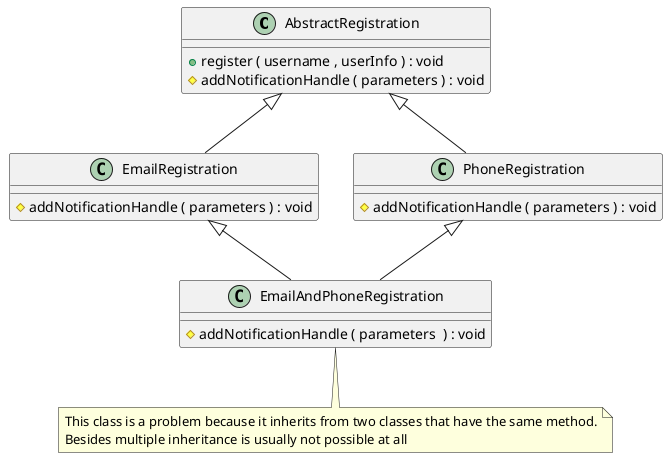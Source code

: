 
@startuml


class AbstractRegistration {
    {method} +register ( username , userInfo ) : void
    {method} #addNotificationHandle ( parameters ) : void
}

class EmailRegistration  extends AbstractRegistration {
    {method} #addNotificationHandle ( parameters ) : void
}

class PhoneRegistration  extends AbstractRegistration {
    {method} #addNotificationHandle ( parameters ) : void
}


class EmailAndPhoneRegistration extends PhoneRegistration, EmailRegistration {
    {method} #addNotificationHandle ( parameters  ) : void
}

note bottom of  EmailAndPhoneRegistration
    This class is a problem because it inherits from two classes that have the same method.
    Besides multiple inheritance is usually not possible at all
end note


@enduml